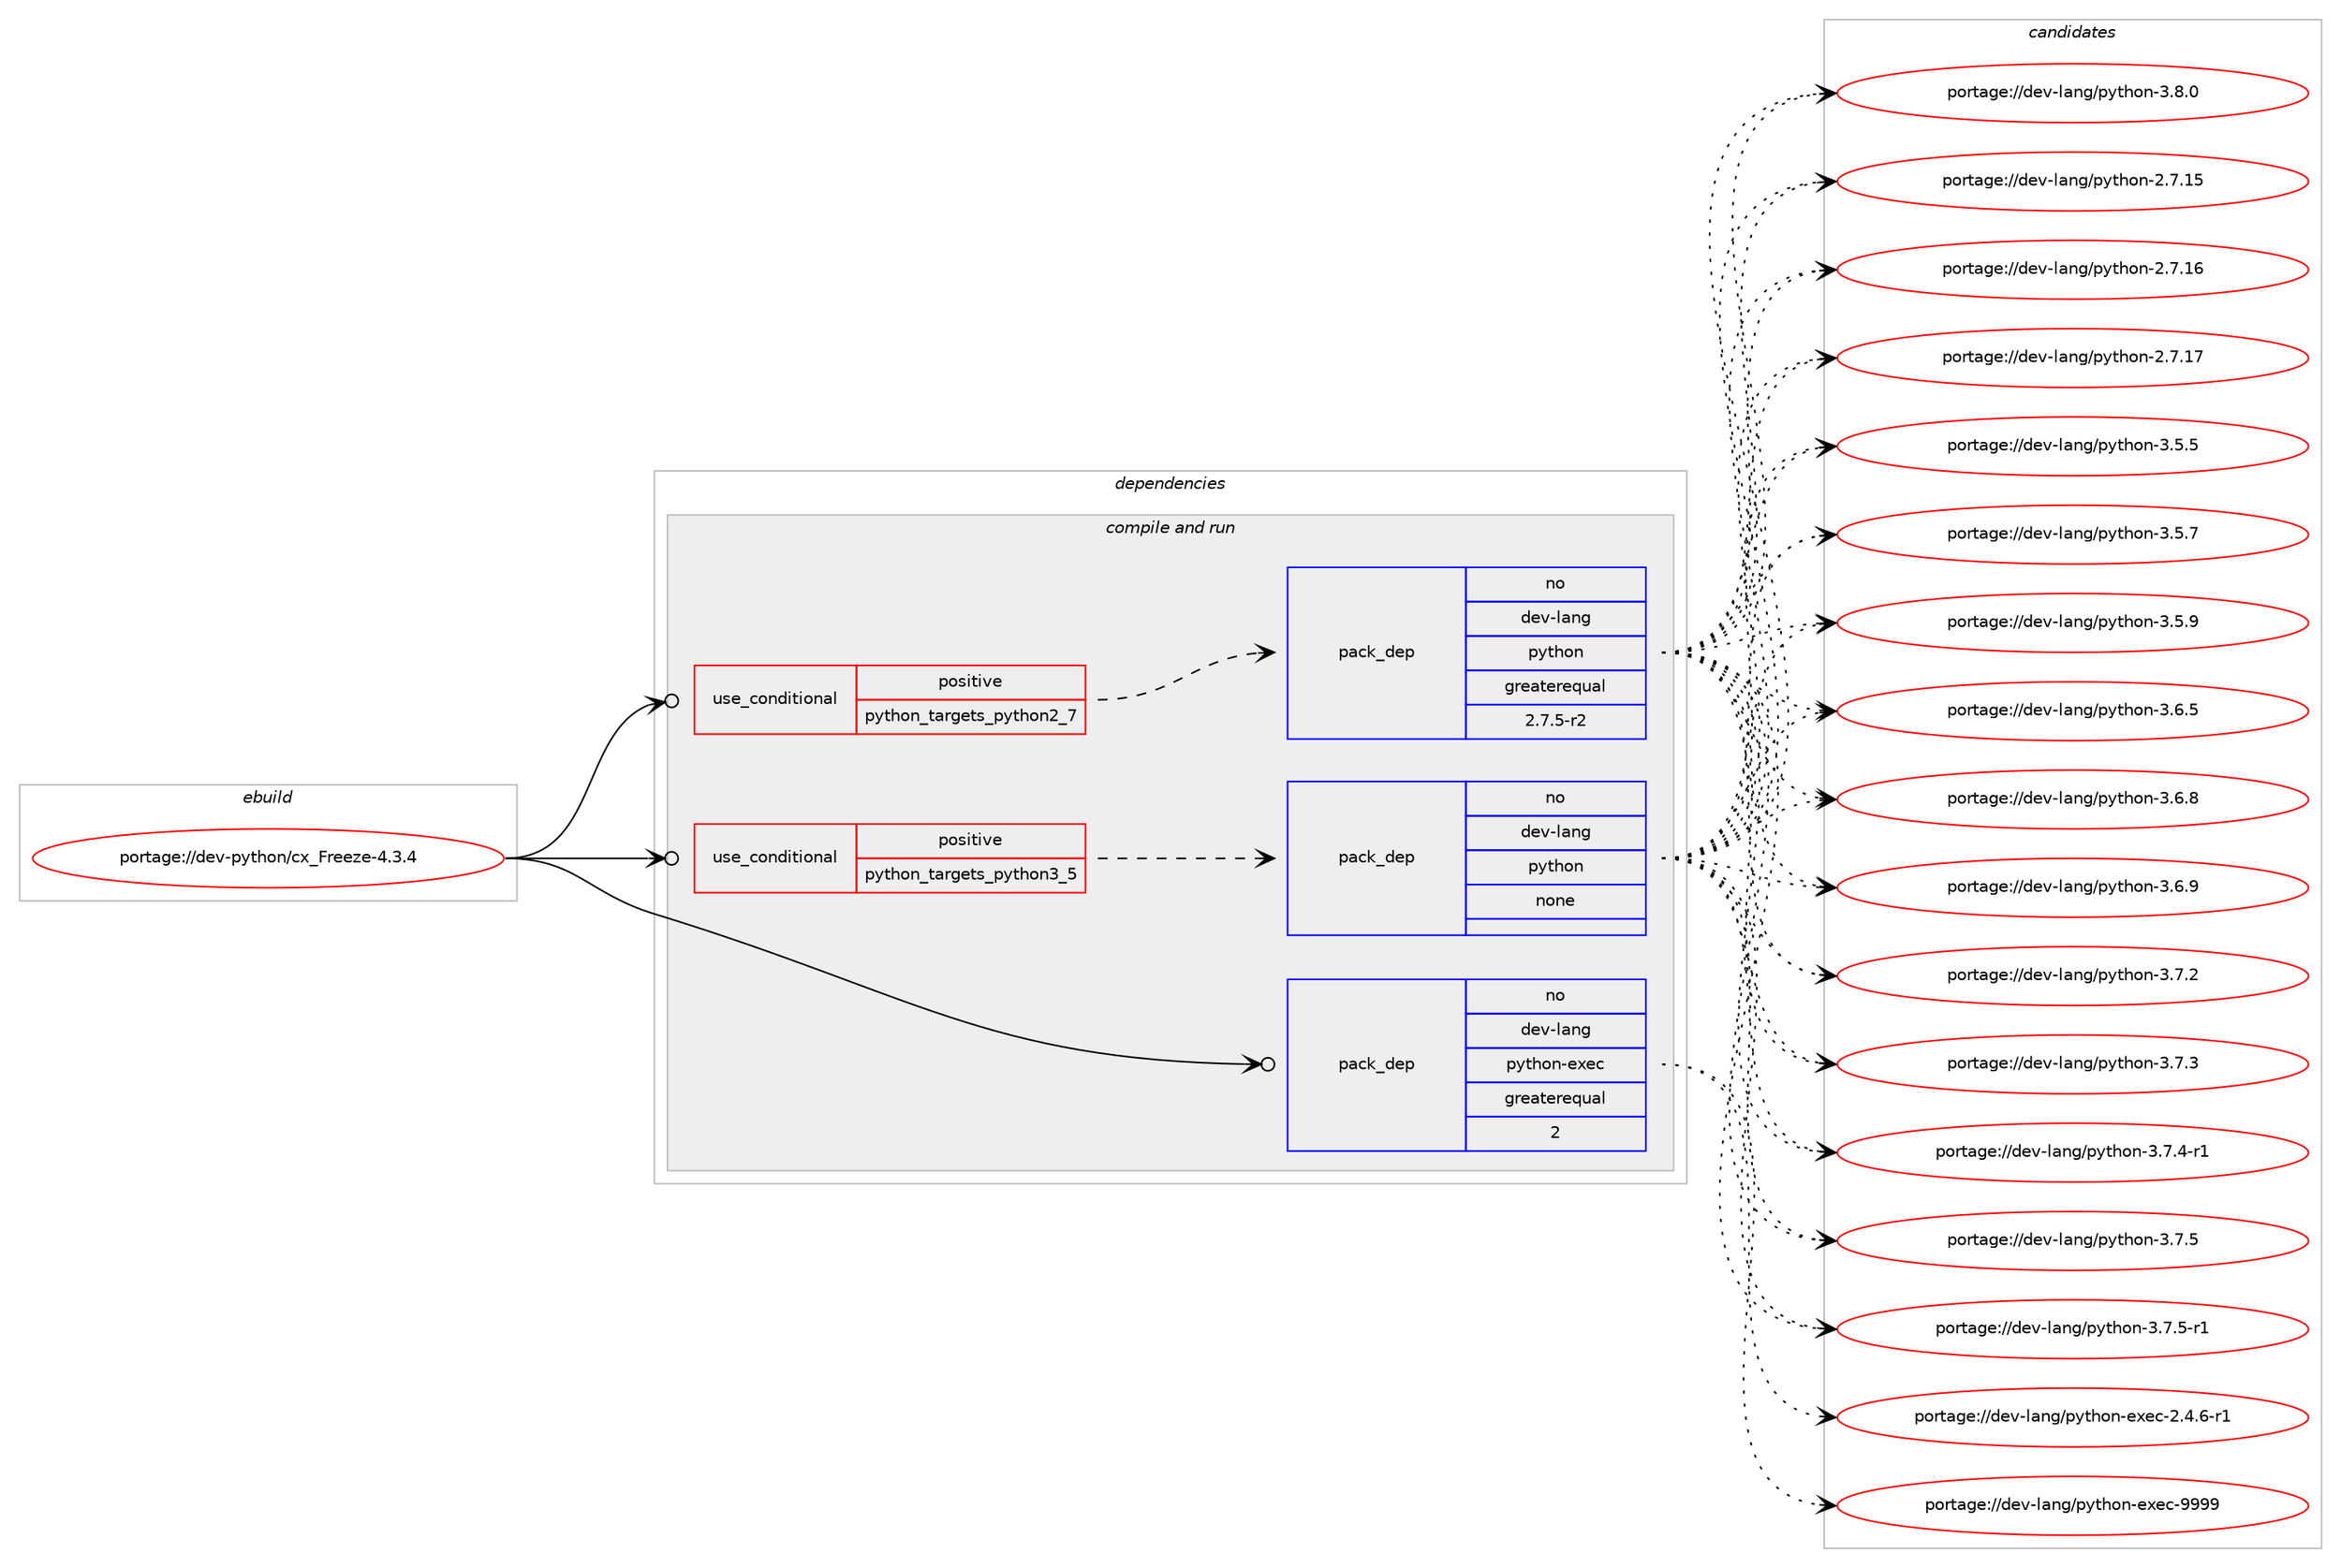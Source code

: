 digraph prolog {

# *************
# Graph options
# *************

newrank=true;
concentrate=true;
compound=true;
graph [rankdir=LR,fontname=Helvetica,fontsize=10,ranksep=1.5];#, ranksep=2.5, nodesep=0.2];
edge  [arrowhead=vee];
node  [fontname=Helvetica,fontsize=10];

# **********
# The ebuild
# **********

subgraph cluster_leftcol {
color=gray;
rank=same;
label=<<i>ebuild</i>>;
id [label="portage://dev-python/cx_Freeze-4.3.4", color=red, width=4, href="../dev-python/cx_Freeze-4.3.4.svg"];
}

# ****************
# The dependencies
# ****************

subgraph cluster_midcol {
color=gray;
label=<<i>dependencies</i>>;
subgraph cluster_compile {
fillcolor="#eeeeee";
style=filled;
label=<<i>compile</i>>;
}
subgraph cluster_compileandrun {
fillcolor="#eeeeee";
style=filled;
label=<<i>compile and run</i>>;
subgraph cond27389 {
dependency135544 [label=<<TABLE BORDER="0" CELLBORDER="1" CELLSPACING="0" CELLPADDING="4"><TR><TD ROWSPAN="3" CELLPADDING="10">use_conditional</TD></TR><TR><TD>positive</TD></TR><TR><TD>python_targets_python2_7</TD></TR></TABLE>>, shape=none, color=red];
subgraph pack104841 {
dependency135545 [label=<<TABLE BORDER="0" CELLBORDER="1" CELLSPACING="0" CELLPADDING="4" WIDTH="220"><TR><TD ROWSPAN="6" CELLPADDING="30">pack_dep</TD></TR><TR><TD WIDTH="110">no</TD></TR><TR><TD>dev-lang</TD></TR><TR><TD>python</TD></TR><TR><TD>greaterequal</TD></TR><TR><TD>2.7.5-r2</TD></TR></TABLE>>, shape=none, color=blue];
}
dependency135544:e -> dependency135545:w [weight=20,style="dashed",arrowhead="vee"];
}
id:e -> dependency135544:w [weight=20,style="solid",arrowhead="odotvee"];
subgraph cond27390 {
dependency135546 [label=<<TABLE BORDER="0" CELLBORDER="1" CELLSPACING="0" CELLPADDING="4"><TR><TD ROWSPAN="3" CELLPADDING="10">use_conditional</TD></TR><TR><TD>positive</TD></TR><TR><TD>python_targets_python3_5</TD></TR></TABLE>>, shape=none, color=red];
subgraph pack104842 {
dependency135547 [label=<<TABLE BORDER="0" CELLBORDER="1" CELLSPACING="0" CELLPADDING="4" WIDTH="220"><TR><TD ROWSPAN="6" CELLPADDING="30">pack_dep</TD></TR><TR><TD WIDTH="110">no</TD></TR><TR><TD>dev-lang</TD></TR><TR><TD>python</TD></TR><TR><TD>none</TD></TR><TR><TD></TD></TR></TABLE>>, shape=none, color=blue];
}
dependency135546:e -> dependency135547:w [weight=20,style="dashed",arrowhead="vee"];
}
id:e -> dependency135546:w [weight=20,style="solid",arrowhead="odotvee"];
subgraph pack104843 {
dependency135548 [label=<<TABLE BORDER="0" CELLBORDER="1" CELLSPACING="0" CELLPADDING="4" WIDTH="220"><TR><TD ROWSPAN="6" CELLPADDING="30">pack_dep</TD></TR><TR><TD WIDTH="110">no</TD></TR><TR><TD>dev-lang</TD></TR><TR><TD>python-exec</TD></TR><TR><TD>greaterequal</TD></TR><TR><TD>2</TD></TR></TABLE>>, shape=none, color=blue];
}
id:e -> dependency135548:w [weight=20,style="solid",arrowhead="odotvee"];
}
subgraph cluster_run {
fillcolor="#eeeeee";
style=filled;
label=<<i>run</i>>;
}
}

# **************
# The candidates
# **************

subgraph cluster_choices {
rank=same;
color=gray;
label=<<i>candidates</i>>;

subgraph choice104841 {
color=black;
nodesep=1;
choiceportage10010111845108971101034711212111610411111045504655464953 [label="portage://dev-lang/python-2.7.15", color=red, width=4,href="../dev-lang/python-2.7.15.svg"];
choiceportage10010111845108971101034711212111610411111045504655464954 [label="portage://dev-lang/python-2.7.16", color=red, width=4,href="../dev-lang/python-2.7.16.svg"];
choiceportage10010111845108971101034711212111610411111045504655464955 [label="portage://dev-lang/python-2.7.17", color=red, width=4,href="../dev-lang/python-2.7.17.svg"];
choiceportage100101118451089711010347112121116104111110455146534653 [label="portage://dev-lang/python-3.5.5", color=red, width=4,href="../dev-lang/python-3.5.5.svg"];
choiceportage100101118451089711010347112121116104111110455146534655 [label="portage://dev-lang/python-3.5.7", color=red, width=4,href="../dev-lang/python-3.5.7.svg"];
choiceportage100101118451089711010347112121116104111110455146534657 [label="portage://dev-lang/python-3.5.9", color=red, width=4,href="../dev-lang/python-3.5.9.svg"];
choiceportage100101118451089711010347112121116104111110455146544653 [label="portage://dev-lang/python-3.6.5", color=red, width=4,href="../dev-lang/python-3.6.5.svg"];
choiceportage100101118451089711010347112121116104111110455146544656 [label="portage://dev-lang/python-3.6.8", color=red, width=4,href="../dev-lang/python-3.6.8.svg"];
choiceportage100101118451089711010347112121116104111110455146544657 [label="portage://dev-lang/python-3.6.9", color=red, width=4,href="../dev-lang/python-3.6.9.svg"];
choiceportage100101118451089711010347112121116104111110455146554650 [label="portage://dev-lang/python-3.7.2", color=red, width=4,href="../dev-lang/python-3.7.2.svg"];
choiceportage100101118451089711010347112121116104111110455146554651 [label="portage://dev-lang/python-3.7.3", color=red, width=4,href="../dev-lang/python-3.7.3.svg"];
choiceportage1001011184510897110103471121211161041111104551465546524511449 [label="portage://dev-lang/python-3.7.4-r1", color=red, width=4,href="../dev-lang/python-3.7.4-r1.svg"];
choiceportage100101118451089711010347112121116104111110455146554653 [label="portage://dev-lang/python-3.7.5", color=red, width=4,href="../dev-lang/python-3.7.5.svg"];
choiceportage1001011184510897110103471121211161041111104551465546534511449 [label="portage://dev-lang/python-3.7.5-r1", color=red, width=4,href="../dev-lang/python-3.7.5-r1.svg"];
choiceportage100101118451089711010347112121116104111110455146564648 [label="portage://dev-lang/python-3.8.0", color=red, width=4,href="../dev-lang/python-3.8.0.svg"];
dependency135545:e -> choiceportage10010111845108971101034711212111610411111045504655464953:w [style=dotted,weight="100"];
dependency135545:e -> choiceportage10010111845108971101034711212111610411111045504655464954:w [style=dotted,weight="100"];
dependency135545:e -> choiceportage10010111845108971101034711212111610411111045504655464955:w [style=dotted,weight="100"];
dependency135545:e -> choiceportage100101118451089711010347112121116104111110455146534653:w [style=dotted,weight="100"];
dependency135545:e -> choiceportage100101118451089711010347112121116104111110455146534655:w [style=dotted,weight="100"];
dependency135545:e -> choiceportage100101118451089711010347112121116104111110455146534657:w [style=dotted,weight="100"];
dependency135545:e -> choiceportage100101118451089711010347112121116104111110455146544653:w [style=dotted,weight="100"];
dependency135545:e -> choiceportage100101118451089711010347112121116104111110455146544656:w [style=dotted,weight="100"];
dependency135545:e -> choiceportage100101118451089711010347112121116104111110455146544657:w [style=dotted,weight="100"];
dependency135545:e -> choiceportage100101118451089711010347112121116104111110455146554650:w [style=dotted,weight="100"];
dependency135545:e -> choiceportage100101118451089711010347112121116104111110455146554651:w [style=dotted,weight="100"];
dependency135545:e -> choiceportage1001011184510897110103471121211161041111104551465546524511449:w [style=dotted,weight="100"];
dependency135545:e -> choiceportage100101118451089711010347112121116104111110455146554653:w [style=dotted,weight="100"];
dependency135545:e -> choiceportage1001011184510897110103471121211161041111104551465546534511449:w [style=dotted,weight="100"];
dependency135545:e -> choiceportage100101118451089711010347112121116104111110455146564648:w [style=dotted,weight="100"];
}
subgraph choice104842 {
color=black;
nodesep=1;
choiceportage10010111845108971101034711212111610411111045504655464953 [label="portage://dev-lang/python-2.7.15", color=red, width=4,href="../dev-lang/python-2.7.15.svg"];
choiceportage10010111845108971101034711212111610411111045504655464954 [label="portage://dev-lang/python-2.7.16", color=red, width=4,href="../dev-lang/python-2.7.16.svg"];
choiceportage10010111845108971101034711212111610411111045504655464955 [label="portage://dev-lang/python-2.7.17", color=red, width=4,href="../dev-lang/python-2.7.17.svg"];
choiceportage100101118451089711010347112121116104111110455146534653 [label="portage://dev-lang/python-3.5.5", color=red, width=4,href="../dev-lang/python-3.5.5.svg"];
choiceportage100101118451089711010347112121116104111110455146534655 [label="portage://dev-lang/python-3.5.7", color=red, width=4,href="../dev-lang/python-3.5.7.svg"];
choiceportage100101118451089711010347112121116104111110455146534657 [label="portage://dev-lang/python-3.5.9", color=red, width=4,href="../dev-lang/python-3.5.9.svg"];
choiceportage100101118451089711010347112121116104111110455146544653 [label="portage://dev-lang/python-3.6.5", color=red, width=4,href="../dev-lang/python-3.6.5.svg"];
choiceportage100101118451089711010347112121116104111110455146544656 [label="portage://dev-lang/python-3.6.8", color=red, width=4,href="../dev-lang/python-3.6.8.svg"];
choiceportage100101118451089711010347112121116104111110455146544657 [label="portage://dev-lang/python-3.6.9", color=red, width=4,href="../dev-lang/python-3.6.9.svg"];
choiceportage100101118451089711010347112121116104111110455146554650 [label="portage://dev-lang/python-3.7.2", color=red, width=4,href="../dev-lang/python-3.7.2.svg"];
choiceportage100101118451089711010347112121116104111110455146554651 [label="portage://dev-lang/python-3.7.3", color=red, width=4,href="../dev-lang/python-3.7.3.svg"];
choiceportage1001011184510897110103471121211161041111104551465546524511449 [label="portage://dev-lang/python-3.7.4-r1", color=red, width=4,href="../dev-lang/python-3.7.4-r1.svg"];
choiceportage100101118451089711010347112121116104111110455146554653 [label="portage://dev-lang/python-3.7.5", color=red, width=4,href="../dev-lang/python-3.7.5.svg"];
choiceportage1001011184510897110103471121211161041111104551465546534511449 [label="portage://dev-lang/python-3.7.5-r1", color=red, width=4,href="../dev-lang/python-3.7.5-r1.svg"];
choiceportage100101118451089711010347112121116104111110455146564648 [label="portage://dev-lang/python-3.8.0", color=red, width=4,href="../dev-lang/python-3.8.0.svg"];
dependency135547:e -> choiceportage10010111845108971101034711212111610411111045504655464953:w [style=dotted,weight="100"];
dependency135547:e -> choiceportage10010111845108971101034711212111610411111045504655464954:w [style=dotted,weight="100"];
dependency135547:e -> choiceportage10010111845108971101034711212111610411111045504655464955:w [style=dotted,weight="100"];
dependency135547:e -> choiceportage100101118451089711010347112121116104111110455146534653:w [style=dotted,weight="100"];
dependency135547:e -> choiceportage100101118451089711010347112121116104111110455146534655:w [style=dotted,weight="100"];
dependency135547:e -> choiceportage100101118451089711010347112121116104111110455146534657:w [style=dotted,weight="100"];
dependency135547:e -> choiceportage100101118451089711010347112121116104111110455146544653:w [style=dotted,weight="100"];
dependency135547:e -> choiceportage100101118451089711010347112121116104111110455146544656:w [style=dotted,weight="100"];
dependency135547:e -> choiceportage100101118451089711010347112121116104111110455146544657:w [style=dotted,weight="100"];
dependency135547:e -> choiceportage100101118451089711010347112121116104111110455146554650:w [style=dotted,weight="100"];
dependency135547:e -> choiceportage100101118451089711010347112121116104111110455146554651:w [style=dotted,weight="100"];
dependency135547:e -> choiceportage1001011184510897110103471121211161041111104551465546524511449:w [style=dotted,weight="100"];
dependency135547:e -> choiceportage100101118451089711010347112121116104111110455146554653:w [style=dotted,weight="100"];
dependency135547:e -> choiceportage1001011184510897110103471121211161041111104551465546534511449:w [style=dotted,weight="100"];
dependency135547:e -> choiceportage100101118451089711010347112121116104111110455146564648:w [style=dotted,weight="100"];
}
subgraph choice104843 {
color=black;
nodesep=1;
choiceportage10010111845108971101034711212111610411111045101120101994550465246544511449 [label="portage://dev-lang/python-exec-2.4.6-r1", color=red, width=4,href="../dev-lang/python-exec-2.4.6-r1.svg"];
choiceportage10010111845108971101034711212111610411111045101120101994557575757 [label="portage://dev-lang/python-exec-9999", color=red, width=4,href="../dev-lang/python-exec-9999.svg"];
dependency135548:e -> choiceportage10010111845108971101034711212111610411111045101120101994550465246544511449:w [style=dotted,weight="100"];
dependency135548:e -> choiceportage10010111845108971101034711212111610411111045101120101994557575757:w [style=dotted,weight="100"];
}
}

}
